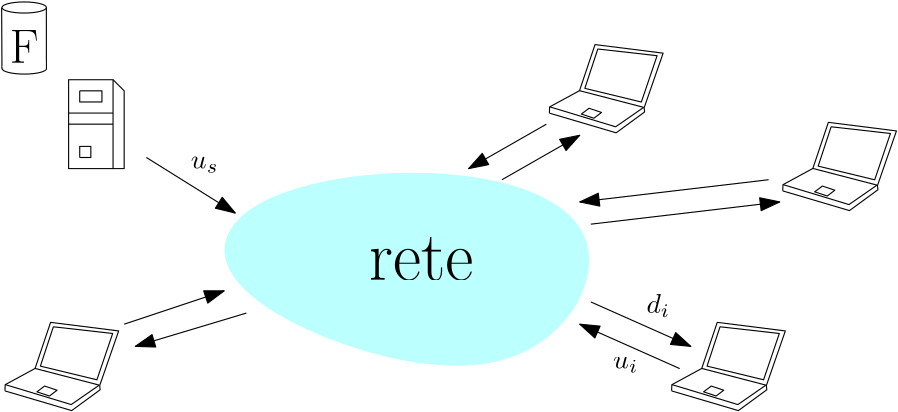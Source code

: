 <?xml version="1.0"?>
<!DOCTYPE ipe SYSTEM "ipe.dtd">
<ipe version="70218" creator="Ipe 7.2.28">
<info created="D:20240323091146" modified="D:20240323091734"/>
<ipestyle name="basic">
<symbol name="arrow/arc(spx)">
<path stroke="sym-stroke" fill="sym-stroke" pen="sym-pen">
0 0 m
-1 0.333 l
-1 -0.333 l
h
</path>
</symbol>
<symbol name="arrow/farc(spx)">
<path stroke="sym-stroke" fill="white" pen="sym-pen">
0 0 m
-1 0.333 l
-1 -0.333 l
h
</path>
</symbol>
<symbol name="arrow/ptarc(spx)">
<path stroke="sym-stroke" fill="sym-stroke" pen="sym-pen">
0 0 m
-1 0.333 l
-0.8 0 l
-1 -0.333 l
h
</path>
</symbol>
<symbol name="arrow/fptarc(spx)">
<path stroke="sym-stroke" fill="white" pen="sym-pen">
0 0 m
-1 0.333 l
-0.8 0 l
-1 -0.333 l
h
</path>
</symbol>
<symbol name="mark/circle(sx)" transformations="translations">
<path fill="sym-stroke">
0.6 0 0 0.6 0 0 e
0.4 0 0 0.4 0 0 e
</path>
</symbol>
<symbol name="mark/disk(sx)" transformations="translations">
<path fill="sym-stroke">
0.6 0 0 0.6 0 0 e
</path>
</symbol>
<symbol name="mark/fdisk(sfx)" transformations="translations">
<group>
<path fill="sym-fill">
0.5 0 0 0.5 0 0 e
</path>
<path fill="sym-stroke" fillrule="eofill">
0.6 0 0 0.6 0 0 e
0.4 0 0 0.4 0 0 e
</path>
</group>
</symbol>
<symbol name="mark/box(sx)" transformations="translations">
<path fill="sym-stroke" fillrule="eofill">
-0.6 -0.6 m
0.6 -0.6 l
0.6 0.6 l
-0.6 0.6 l
h
-0.4 -0.4 m
0.4 -0.4 l
0.4 0.4 l
-0.4 0.4 l
h
</path>
</symbol>
<symbol name="mark/square(sx)" transformations="translations">
<path fill="sym-stroke">
-0.6 -0.6 m
0.6 -0.6 l
0.6 0.6 l
-0.6 0.6 l
h
</path>
</symbol>
<symbol name="mark/fsquare(sfx)" transformations="translations">
<group>
<path fill="sym-fill">
-0.5 -0.5 m
0.5 -0.5 l
0.5 0.5 l
-0.5 0.5 l
h
</path>
<path fill="sym-stroke" fillrule="eofill">
-0.6 -0.6 m
0.6 -0.6 l
0.6 0.6 l
-0.6 0.6 l
h
-0.4 -0.4 m
0.4 -0.4 l
0.4 0.4 l
-0.4 0.4 l
h
</path>
</group>
</symbol>
<symbol name="mark/cross(sx)" transformations="translations">
<group>
<path fill="sym-stroke">
-0.43 -0.57 m
0.57 0.43 l
0.43 0.57 l
-0.57 -0.43 l
h
</path>
<path fill="sym-stroke">
-0.43 0.57 m
0.57 -0.43 l
0.43 -0.57 l
-0.57 0.43 l
h
</path>
</group>
</symbol>
<symbol name="arrow/fnormal(spx)">
<path stroke="sym-stroke" fill="white" pen="sym-pen">
0 0 m
-1 0.333 l
-1 -0.333 l
h
</path>
</symbol>
<symbol name="arrow/pointed(spx)">
<path stroke="sym-stroke" fill="sym-stroke" pen="sym-pen">
0 0 m
-1 0.333 l
-0.8 0 l
-1 -0.333 l
h
</path>
</symbol>
<symbol name="arrow/fpointed(spx)">
<path stroke="sym-stroke" fill="white" pen="sym-pen">
0 0 m
-1 0.333 l
-0.8 0 l
-1 -0.333 l
h
</path>
</symbol>
<symbol name="arrow/linear(spx)">
<path stroke="sym-stroke" pen="sym-pen">
-1 0.333 m
0 0 l
-1 -0.333 l
</path>
</symbol>
<symbol name="arrow/fdouble(spx)">
<path stroke="sym-stroke" fill="white" pen="sym-pen">
0 0 m
-1 0.333 l
-1 -0.333 l
h
-1 0 m
-2 0.333 l
-2 -0.333 l
h
</path>
</symbol>
<symbol name="arrow/double(spx)">
<path stroke="sym-stroke" fill="sym-stroke" pen="sym-pen">
0 0 m
-1 0.333 l
-1 -0.333 l
h
-1 0 m
-2 0.333 l
-2 -0.333 l
h
</path>
</symbol>
<symbol name="arrow/mid-normal(spx)">
<path stroke="sym-stroke" fill="sym-stroke" pen="sym-pen">
0.5 0 m
-0.5 0.333 l
-0.5 -0.333 l
h
</path>
</symbol>
<symbol name="arrow/mid-fnormal(spx)">
<path stroke="sym-stroke" fill="white" pen="sym-pen">
0.5 0 m
-0.5 0.333 l
-0.5 -0.333 l
h
</path>
</symbol>
<symbol name="arrow/mid-pointed(spx)">
<path stroke="sym-stroke" fill="sym-stroke" pen="sym-pen">
0.5 0 m
-0.5 0.333 l
-0.3 0 l
-0.5 -0.333 l
h
</path>
</symbol>
<symbol name="arrow/mid-fpointed(spx)">
<path stroke="sym-stroke" fill="white" pen="sym-pen">
0.5 0 m
-0.5 0.333 l
-0.3 0 l
-0.5 -0.333 l
h
</path>
</symbol>
<symbol name="arrow/mid-double(spx)">
<path stroke="sym-stroke" fill="sym-stroke" pen="sym-pen">
1 0 m
0 0.333 l
0 -0.333 l
h
0 0 m
-1 0.333 l
-1 -0.333 l
h
</path>
</symbol>
<symbol name="arrow/mid-fdouble(spx)">
<path stroke="sym-stroke" fill="white" pen="sym-pen">
1 0 m
0 0.333 l
0 -0.333 l
h
0 0 m
-1 0.333 l
-1 -0.333 l
h
</path>
</symbol>
<anglesize name="22.5 deg" value="22.5"/>
<anglesize name="30 deg" value="30"/>
<anglesize name="45 deg" value="45"/>
<anglesize name="60 deg" value="60"/>
<anglesize name="90 deg" value="90"/>
<arrowsize name="large" value="10"/>
<arrowsize name="small" value="5"/>
<arrowsize name="tiny" value="3"/>
<color name="blue" value="0 0 1"/>
<color name="brown" value="0.647 0.165 0.165"/>
<color name="darkblue" value="0 0 0.545"/>
<color name="darkcyan" value="0 0.545 0.545"/>
<color name="darkgray" value="0.663"/>
<color name="darkgreen" value="0 0.392 0"/>
<color name="darkmagenta" value="0.545 0 0.545"/>
<color name="darkorange" value="1 0.549 0"/>
<color name="darkred" value="0.545 0 0"/>
<color name="gold" value="1 0.843 0"/>
<color name="gray" value="0.745"/>
<color name="green" value="0 1 0"/>
<color name="lightblue" value="0.678 0.847 0.902"/>
<color name="lightcyan" value="0.878 1 1"/>
<color name="lightgray" value="0.827"/>
<color name="lightgreen" value="0.565 0.933 0.565"/>
<color name="lightyellow" value="1 1 0.878"/>
<color name="navy" value="0 0 0.502"/>
<color name="orange" value="1 0.647 0"/>
<color name="pink" value="1 0.753 0.796"/>
<color name="purple" value="0.627 0.125 0.941"/>
<color name="red" value="1 0 0"/>
<color name="seagreen" value="0.18 0.545 0.341"/>
<color name="turquoise" value="0.251 0.878 0.816"/>
<color name="violet" value="0.933 0.51 0.933"/>
<color name="yellow" value="1 1 0"/>
<dashstyle name="dash dot dotted" value="[4 2 1 2 1 2] 0"/>
<dashstyle name="dash dotted" value="[4 2 1 2] 0"/>
<dashstyle name="dashed" value="[4] 0"/>
<dashstyle name="dotted" value="[1 3] 0"/>
<gridsize name="10 pts (~3.5 mm)" value="10"/>
<gridsize name="14 pts (~5 mm)" value="14"/>
<gridsize name="16 pts (~6 mm)" value="16"/>
<gridsize name="20 pts (~7 mm)" value="20"/>
<gridsize name="28 pts (~10 mm)" value="28"/>
<gridsize name="32 pts (~12 mm)" value="32"/>
<gridsize name="4 pts" value="4"/>
<gridsize name="56 pts (~20 mm)" value="56"/>
<gridsize name="8 pts (~3 mm)" value="8"/>
<opacity name="10%" value="0.1"/>
<opacity name="30%" value="0.3"/>
<opacity name="50%" value="0.5"/>
<opacity name="75%" value="0.75"/>
<pen name="fat" value="1.2"/>
<pen name="heavier" value="0.8"/>
<pen name="ultrafat" value="2"/>
<symbolsize name="large" value="5"/>
<symbolsize name="small" value="2"/>
<symbolsize name="tiny" value="1.1"/>
<textsize name="Huge" value="\Huge"/>
<textsize name="LARGE" value="\LARGE"/>
<textsize name="Large" value="\Large"/>
<textsize name="footnote" value="\footnotesize"/>
<textsize name="huge" value="\huge"/>
<textsize name="large" value="\large"/>
<textsize name="script" value="\scriptsize"/>
<textsize name="small" value="\small"/>
<textsize name="tiny" value="\tiny"/>
<textstyle name="center" begin="\begin{center}" end="\end{center}"/>
<textstyle name="item" begin="\begin{itemize}\item{}" end="\end{itemize}"/>
<textstyle name="itemize" begin="\begin{itemize}" end="\end{itemize}"/>
<tiling name="falling" angle="-60" step="4" width="1"/>
<tiling name="rising" angle="30" step="4" width="1"/>
</ipestyle>
<page>
<layer name="alpha"/>
<view layers="alpha" active="alpha"/>
<path layer="alpha" matrix="0.626381 0 0 0.626381 51.8386 194.161" stroke="black" fill="white">
161.636 724.492 m
199.972 713.178 l
216.345 725.158 l
216.079 727.554 l
226.994 758.968 l
187.859 763.893 l
178.941 737.404 l
161.77 728.086 l
161.636 724.625 l
</path>
<path matrix="0.626381 0 0 0.626381 51.8386 194.161" stroke="black">
161.903 728.086 m
199.706 716.639 l
215.812 727.82 l
</path>
<path matrix="0.626381 0 0 0.626381 51.8386 194.161" stroke="black">
215.812 727.82 m
178.941 737.404 l
</path>
<path matrix="0.626381 0 0 0.626381 51.8386 194.161" stroke="black" fill="white">
189.456 761.364 m
182.002 738.735 l
214.481 730.881 l
223.533 757.503 l
189.323 761.364 l
</path>
<path matrix="0.626381 0 0 0.626381 51.8386 194.161" stroke="black">
180.006 723.96 m
187.194 721.564 l
191.586 724.891 l
184.398 727.287 l
h
</path>
<path matrix="1 0 0 1 80 24" stroke="0" fill="white">
112 736 m
116 732 l
116 704 l
112 704 l
</path>
<path matrix="1 0 0 1 80 24" stroke="0" fill="white">
96 736 m
96 704 l
112 704 l
112 736 l
h
</path>
<path matrix="1 0 0 1 80 24" stroke="0" fill="white">
100 732 m
108 732 l
108 728 l
100 728 l
100 732 l
</path>
<path matrix="1 0 0 1 80 24" stroke="0" fill="white">
96 724 m
112 724 l
</path>
<path matrix="1 0 0 1 80 24" stroke="0" fill="white">
96 720 m
112 720 l
</path>
<path matrix="1 0 0 1 80 24" stroke="0" fill="white">
100 708 m
100 712 l
104 712 l
104 708 l
100 708 l
</path>
<path matrix="0.626381 0 0 0.626381 247.839 294.161" stroke="black" fill="white">
161.636 724.492 m
199.972 713.178 l
216.345 725.158 l
216.079 727.554 l
226.994 758.968 l
187.859 763.893 l
178.941 737.404 l
161.77 728.086 l
161.636 724.625 l
</path>
<path matrix="0.626381 0 0 0.626381 247.839 294.161" stroke="black">
161.903 728.086 m
199.706 716.639 l
215.812 727.82 l
</path>
<path matrix="0.626381 0 0 0.626381 247.839 294.161" stroke="black">
215.812 727.82 m
178.941 737.404 l
</path>
<path matrix="0.626381 0 0 0.626381 247.839 294.161" stroke="black" fill="white">
189.456 761.364 m
182.002 738.735 l
214.481 730.881 l
223.533 757.503 l
189.323 761.364 l
</path>
<path matrix="0.626381 0 0 0.626381 247.839 294.161" stroke="black">
180.006 723.96 m
187.194 721.564 l
191.586 724.891 l
184.398 727.287 l
h
</path>
<path matrix="0.626381 0 0 0.626381 331.839 266.161" stroke="black" fill="white">
161.636 724.492 m
199.972 713.178 l
216.345 725.158 l
216.079 727.554 l
226.994 758.968 l
187.859 763.893 l
178.941 737.404 l
161.77 728.086 l
161.636 724.625 l
</path>
<path matrix="0.626381 0 0 0.626381 331.839 266.161" stroke="black">
161.903 728.086 m
199.706 716.639 l
215.812 727.82 l
</path>
<path matrix="0.626381 0 0 0.626381 331.839 266.161" stroke="black">
215.812 727.82 m
178.941 737.404 l
</path>
<path matrix="0.626381 0 0 0.626381 331.839 266.161" stroke="black" fill="white">
189.456 761.364 m
182.002 738.735 l
214.481 730.881 l
223.533 757.503 l
189.323 761.364 l
</path>
<path matrix="0.626381 0 0 0.626381 331.839 266.161" stroke="black">
180.006 723.96 m
187.194 721.564 l
191.586 724.891 l
184.398 727.287 l
h
</path>
<path matrix="0.626381 0 0 0.626381 291.839 194.161" stroke="black" fill="white">
161.636 724.492 m
199.972 713.178 l
216.345 725.158 l
216.079 727.554 l
226.994 758.968 l
187.859 763.893 l
178.941 737.404 l
161.77 728.086 l
161.636 724.625 l
</path>
<path matrix="0.626381 0 0 0.626381 291.839 194.161" stroke="black">
161.903 728.086 m
199.706 716.639 l
215.812 727.82 l
</path>
<path matrix="0.626381 0 0 0.626381 291.839 194.161" stroke="black">
215.812 727.82 m
178.941 737.404 l
</path>
<path matrix="0.626381 0 0 0.626381 291.839 194.161" stroke="black" fill="white">
189.456 761.364 m
182.002 738.735 l
214.481 730.881 l
223.533 757.503 l
189.323 761.364 l
</path>
<path matrix="0.626381 0 0 0.626381 291.839 194.161" stroke="black">
180.006 723.96 m
187.194 721.564 l
191.586 724.891 l
184.398 727.287 l
h
</path>
<path fill="0.733 1 1">
316 732
232 720
224 680
340 640
380 708 u
</path>
<text matrix="1 0 0 1 -20 -4" transformations="translations" pos="304 692" stroke="black" type="label" width="37.701" height="15.244" depth="0" valign="baseline" size="Huge">rete</text>
<path stroke="black" arrow="normal/normal">
204 732 m
236 712 l
</path>
<path stroke="black" arrow="normal/normal">
196 672 m
232 684 l
</path>
<path stroke="black" arrow="normal/normal">
240 676 m
200 664 l
</path>
<path stroke="black" arrow="normal/normal">
396 656 m
360 672 l
</path>
<path stroke="black" arrow="normal/normal">
364 680 m
400 664 l
</path>
<path stroke="black" arrow="normal/normal">
428 724 m
360 716 l
</path>
<path stroke="black" arrow="normal/normal">
364 708 m
432 716 l
</path>
<path stroke="black" arrow="normal/normal">
348 744 m
320 728 l
</path>
<path matrix="1 0 0 1 12 -4" stroke="black" rarrow="normal/normal">
348 744 m
320 728 l
</path>
<text transformations="translations" pos="220 728" stroke="black" type="label" width="9.962" height="4.294" depth="1.49" valign="baseline" style="math">u_s</text>
<path matrix="1 0 0 0.25 0 591" stroke="black">
8 0 0 8 160 780 e
</path>
<path stroke="black">
152 764 m
168 764 l
</path>
<path stroke="black">
152 764 m
151.899 785.94 l
</path>
<path stroke="black">
168 764 m
167.987 785.94 l
</path>
<path matrix="1 0 0 0.25 0.049935 569.026" stroke="black">
8 0 0 8 160 780 e
</path>
<path fill="1">
152.401 772.433 m
152.428 763.905 l
152.982 763.49 l
153.896 763.213 l
166.992 763.49 l
167.684 763.739 l
167.628 766.812 l
152.428 772.461 l
</path>
<path matrix="1 0 0 1 0.09 -0.08" stroke="1">
167.508 765.026 m
167.488 763.936 l
</path>
<path matrix="0.999022 0.0442214 -0.0442214 0.999022 18.8858 -6.68739" stroke="1">
167.508 765.026 m
167.488 763.936 l
</path>
<text matrix="1 0 0 1 0 -4" transformations="translations" pos="160 776" stroke="0" type="label" width="10.365" height="11.761" depth="0" halign="center" valign="center" size="LARGE">F</text>
<text matrix="1 0 0 1 164 -52" transformations="translations" pos="220 728" stroke="black" type="label" width="8.502" height="6.923" depth="1.49" valign="baseline" style="math">d_i</text>
<text matrix="1 0 0 1 152 -72" transformations="translations" pos="220 728" stroke="black" type="label" width="9.02" height="4.294" depth="1.49" valign="baseline" style="math">u_i</text>
</page>
</ipe>
